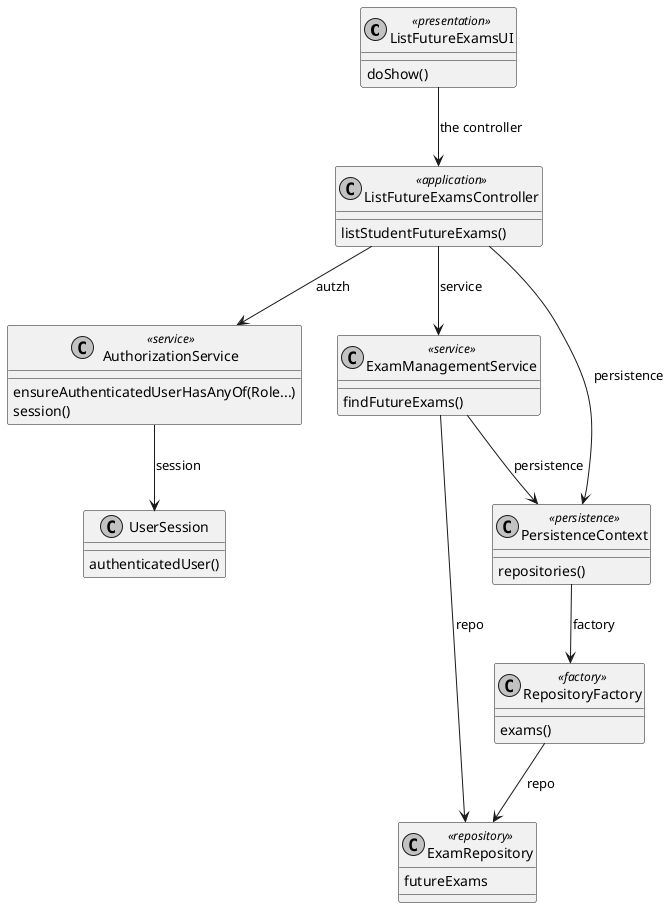 @startuml

skinparam monochrome true
skinparam packageStyle rect
skinparam defaultFontName FG Virgil
skinparam shadowing false

class ListFutureExamsUI <<presentation>> {
    doShow()
}
class ListFutureExamsController <<application>> {
    listStudentFutureExams()
}

class AuthorizationService <<service>> {
    ensureAuthenticatedUserHasAnyOf(Role...)
    session()
}

class UserSession {
    authenticatedUser()
}

class ExamManagementService <<service>> {
    findFutureExams()
}

class PersistenceContext <<persistence>> {
    repositories()
}

class RepositoryFactory <<factory>> {
    exams()
}

class ExamRepository <<repository>> {
    futureExams
}

ListFutureExamsUI --> ListFutureExamsController : the controller
ListFutureExamsController --> AuthorizationService : autzh
ListFutureExamsController --> ExamManagementService : service
ListFutureExamsController --> PersistenceContext : persistence
AuthorizationService --> UserSession : session
ExamManagementService --> PersistenceContext : persistence
ExamManagementService --> ExamRepository : repo
PersistenceContext --> RepositoryFactory : factory
RepositoryFactory --> ExamRepository : repo


@enduml